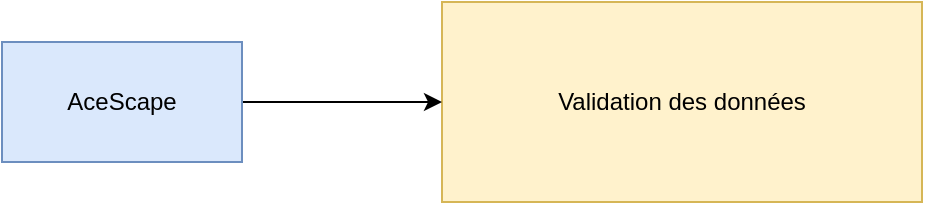 <mxfile version="24.4.9" type="github">
  <diagram name="Page-1" id="yn_2q6GgDK7vTStX77QH">
    <mxGraphModel dx="1050" dy="511" grid="1" gridSize="10" guides="1" tooltips="1" connect="1" arrows="1" fold="1" page="1" pageScale="1" pageWidth="827" pageHeight="1169" math="0" shadow="0">
      <root>
        <mxCell id="0" />
        <mxCell id="1" parent="0" />
        <mxCell id="kkaPd3Ft8qbQOoLEHKJ5-1" value="Validation des données" style="rounded=0;whiteSpace=wrap;html=1;fillColor=#fff2cc;strokeColor=#d6b656;" vertex="1" parent="1">
          <mxGeometry x="280" y="200" width="240" height="100" as="geometry" />
        </mxCell>
        <mxCell id="kkaPd3Ft8qbQOoLEHKJ5-3" style="edgeStyle=orthogonalEdgeStyle;rounded=0;orthogonalLoop=1;jettySize=auto;html=1;exitX=1;exitY=0.5;exitDx=0;exitDy=0;entryX=0;entryY=0.5;entryDx=0;entryDy=0;" edge="1" parent="1" source="kkaPd3Ft8qbQOoLEHKJ5-2" target="kkaPd3Ft8qbQOoLEHKJ5-1">
          <mxGeometry relative="1" as="geometry" />
        </mxCell>
        <mxCell id="kkaPd3Ft8qbQOoLEHKJ5-2" value="AceScape" style="rounded=0;whiteSpace=wrap;html=1;fillColor=#dae8fc;strokeColor=#6c8ebf;" vertex="1" parent="1">
          <mxGeometry x="60" y="220" width="120" height="60" as="geometry" />
        </mxCell>
      </root>
    </mxGraphModel>
  </diagram>
</mxfile>
